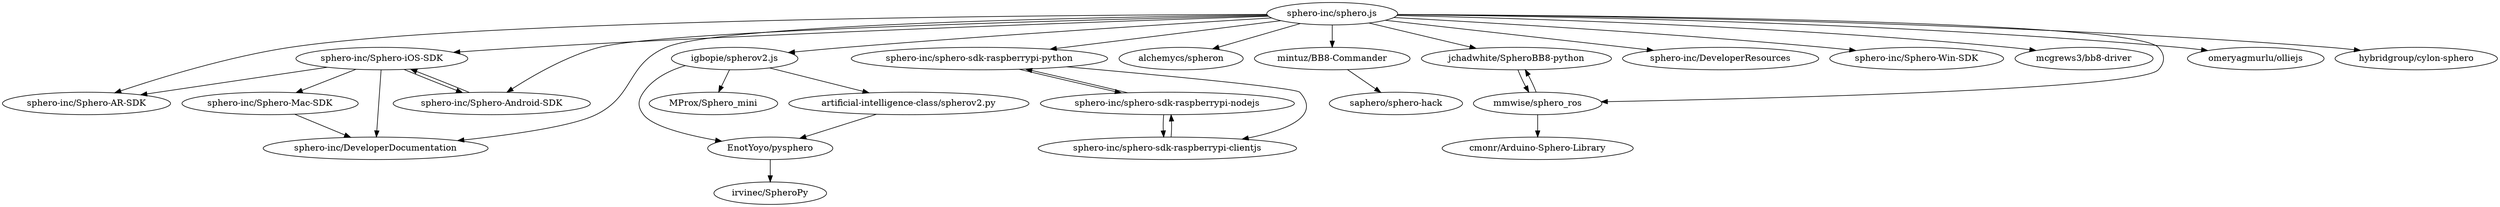 digraph G {
"sphero-inc/Sphero-iOS-SDK" -> "sphero-inc/Sphero-AR-SDK"
"sphero-inc/Sphero-iOS-SDK" -> "sphero-inc/Sphero-Mac-SDK"
"sphero-inc/Sphero-iOS-SDK" -> "sphero-inc/Sphero-Android-SDK"
"sphero-inc/Sphero-iOS-SDK" -> "sphero-inc/DeveloperDocumentation"
"sphero-inc/Sphero-Android-SDK" -> "sphero-inc/Sphero-iOS-SDK"
"igbopie/spherov2.js" -> "EnotYoyo/pysphero"
"igbopie/spherov2.js" -> "MProx/Sphero_mini"
"igbopie/spherov2.js" -> "artificial-intelligence-class/spherov2.py"
"EnotYoyo/pysphero" -> "irvinec/SpheroPy"
"artificial-intelligence-class/spherov2.py" -> "EnotYoyo/pysphero"
"sphero-inc/sphero-sdk-raspberrypi-python" -> "sphero-inc/sphero-sdk-raspberrypi-nodejs"
"sphero-inc/sphero-sdk-raspberrypi-python" -> "sphero-inc/sphero-sdk-raspberrypi-clientjs"
"sphero-inc/sphero-sdk-raspberrypi-nodejs" -> "sphero-inc/sphero-sdk-raspberrypi-clientjs"
"sphero-inc/sphero-sdk-raspberrypi-nodejs" -> "sphero-inc/sphero-sdk-raspberrypi-python"
"sphero-inc/sphero-sdk-raspberrypi-clientjs" -> "sphero-inc/sphero-sdk-raspberrypi-nodejs"
"sphero-inc/sphero.js" -> "alchemycs/spheron"
"sphero-inc/sphero.js" -> "jchadwhite/SpheroBB8-python"
"sphero-inc/sphero.js" -> "sphero-inc/Sphero-iOS-SDK"
"sphero-inc/sphero.js" -> "mintuz/BB8-Commander"
"sphero-inc/sphero.js" -> "sphero-inc/DeveloperResources"
"sphero-inc/sphero.js" -> "sphero-inc/Sphero-Win-SDK"
"sphero-inc/sphero.js" -> "mcgrews3/bb8-driver"
"sphero-inc/sphero.js" -> "sphero-inc/Sphero-AR-SDK"
"sphero-inc/sphero.js" -> "sphero-inc/Sphero-Android-SDK"
"sphero-inc/sphero.js" -> "mmwise/sphero_ros"
"sphero-inc/sphero.js" -> "sphero-inc/sphero-sdk-raspberrypi-python"
"sphero-inc/sphero.js" -> "omeryagmurlu/olliejs"
"sphero-inc/sphero.js" -> "igbopie/spherov2.js"
"sphero-inc/sphero.js" -> "sphero-inc/DeveloperDocumentation"
"sphero-inc/sphero.js" -> "hybridgroup/cylon-sphero"
"mintuz/BB8-Commander" -> "saphero/sphero-hack"
"jchadwhite/SpheroBB8-python" -> "mmwise/sphero_ros"
"sphero-inc/Sphero-Mac-SDK" -> "sphero-inc/DeveloperDocumentation"
"mmwise/sphero_ros" -> "jchadwhite/SpheroBB8-python"
"mmwise/sphero_ros" -> "cmonr/Arduino-Sphero-Library"
"sphero-inc/Sphero-iOS-SDK" ["l"="4.46,46.484"]
"sphero-inc/Sphero-AR-SDK" ["l"="4.475,46.494"]
"sphero-inc/Sphero-Mac-SDK" ["l"="4.435,46.488"]
"sphero-inc/Sphero-Android-SDK" ["l"="4.479,46.478"]
"sphero-inc/DeveloperDocumentation" ["l"="4.457,46.497"]
"igbopie/spherov2.js" ["l"="4.555,46.506"]
"EnotYoyo/pysphero" ["l"="4.587,46.507"]
"MProx/Sphero_mini" ["l"="4.572,46.491"]
"artificial-intelligence-class/spherov2.py" ["l"="4.576,46.52"]
"irvinec/SpheroPy" ["l"="4.61,46.507"]
"sphero-inc/sphero-sdk-raspberrypi-python" ["l"="4.511,46.538"]
"sphero-inc/sphero-sdk-raspberrypi-nodejs" ["l"="4.523,46.551"]
"sphero-inc/sphero-sdk-raspberrypi-clientjs" ["l"="4.508,46.555"]
"sphero-inc/sphero.js" ["l"="4.494,46.505"]
"alchemycs/spheron" ["l"="4.454,46.514"]
"jchadwhite/SpheroBB8-python" ["l"="4.519,46.487"]
"mintuz/BB8-Commander" ["l"="4.467,46.534"]
"sphero-inc/DeveloperResources" ["l"="4.515,46.52"]
"sphero-inc/Sphero-Win-SDK" ["l"="4.478,46.519"]
"mcgrews3/bb8-driver" ["l"="4.522,46.509"]
"mmwise/sphero_ros" ["l"="4.511,46.475"]
"omeryagmurlu/olliejs" ["l"="4.515,46.499"]
"hybridgroup/cylon-sphero" ["l"="4.496,46.524"]
"saphero/sphero-hack" ["l"="4.45,46.55"]
"cmonr/Arduino-Sphero-Library" ["l"="4.516,46.458"]
}